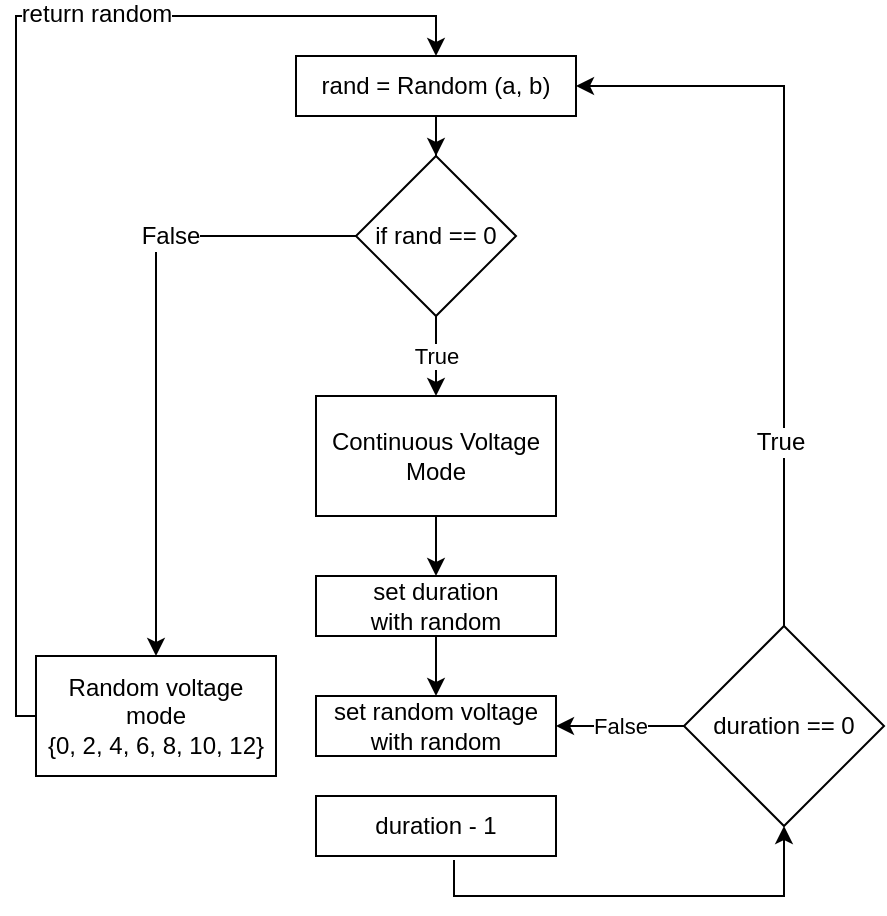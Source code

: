 <mxfile version="12.9.4" type="device"><diagram id="BQFz3fIcR3mw63ZPXOnQ" name="Page-1"><mxGraphModel dx="625" dy="933" grid="1" gridSize="10" guides="1" tooltips="1" connect="1" arrows="1" fold="1" page="1" pageScale="1" pageWidth="827" pageHeight="1169" math="0" shadow="0"><root><mxCell id="0"/><mxCell id="1" parent="0"/><mxCell id="GEE-dooZx-meNOiNacWD-40" style="edgeStyle=orthogonalEdgeStyle;rounded=0;orthogonalLoop=1;jettySize=auto;html=1;entryX=0.5;entryY=0;entryDx=0;entryDy=0;" edge="1" parent="1" source="GEE-dooZx-meNOiNacWD-1" target="GEE-dooZx-meNOiNacWD-35"><mxGeometry relative="1" as="geometry"/></mxCell><mxCell id="GEE-dooZx-meNOiNacWD-1" value="rand = Random (a, b)" style="rounded=0;whiteSpace=wrap;html=1;" vertex="1" parent="1"><mxGeometry x="220" y="190" width="140" height="30" as="geometry"/></mxCell><mxCell id="GEE-dooZx-meNOiNacWD-9" style="edgeStyle=orthogonalEdgeStyle;rounded=0;orthogonalLoop=1;jettySize=auto;html=1;entryX=0.5;entryY=0;entryDx=0;entryDy=0;" edge="1" parent="1" source="GEE-dooZx-meNOiNacWD-3" target="GEE-dooZx-meNOiNacWD-1"><mxGeometry relative="1" as="geometry"><Array as="points"><mxPoint x="80" y="520"/><mxPoint x="80" y="170"/><mxPoint x="290" y="170"/></Array></mxGeometry></mxCell><mxCell id="GEE-dooZx-meNOiNacWD-12" value="return random" style="text;html=1;align=center;verticalAlign=middle;resizable=0;points=[];labelBackgroundColor=#ffffff;" vertex="1" connectable="0" parent="GEE-dooZx-meNOiNacWD-9"><mxGeometry x="-0.465" relative="1" as="geometry"><mxPoint x="40" y="-203" as="offset"/></mxGeometry></mxCell><mxCell id="GEE-dooZx-meNOiNacWD-3" value="Random voltage mode&lt;br&gt;{0, 2, 4, 6, 8, 10, 12}" style="rounded=0;whiteSpace=wrap;html=1;" vertex="1" parent="1"><mxGeometry x="90" y="490" width="120" height="60" as="geometry"/></mxCell><mxCell id="GEE-dooZx-meNOiNacWD-13" style="edgeStyle=orthogonalEdgeStyle;rounded=0;orthogonalLoop=1;jettySize=auto;html=1;entryX=0.5;entryY=0;entryDx=0;entryDy=0;" edge="1" parent="1" source="GEE-dooZx-meNOiNacWD-4" target="GEE-dooZx-meNOiNacWD-14"><mxGeometry relative="1" as="geometry"><mxPoint x="380" y="430" as="targetPoint"/></mxGeometry></mxCell><mxCell id="GEE-dooZx-meNOiNacWD-4" value="Continuous Voltage Mode" style="rounded=0;whiteSpace=wrap;html=1;" vertex="1" parent="1"><mxGeometry x="230" y="360" width="120" height="60" as="geometry"/></mxCell><mxCell id="GEE-dooZx-meNOiNacWD-18" style="edgeStyle=orthogonalEdgeStyle;rounded=0;orthogonalLoop=1;jettySize=auto;html=1;" edge="1" parent="1" source="GEE-dooZx-meNOiNacWD-14" target="GEE-dooZx-meNOiNacWD-15"><mxGeometry relative="1" as="geometry"/></mxCell><mxCell id="GEE-dooZx-meNOiNacWD-14" value="set duration &lt;br&gt;with random" style="rounded=0;whiteSpace=wrap;html=1;" vertex="1" parent="1"><mxGeometry x="230" y="450" width="120" height="30" as="geometry"/></mxCell><mxCell id="GEE-dooZx-meNOiNacWD-15" value="set random voltage with random" style="rounded=0;whiteSpace=wrap;html=1;" vertex="1" parent="1"><mxGeometry x="230" y="510" width="120" height="30" as="geometry"/></mxCell><mxCell id="GEE-dooZx-meNOiNacWD-27" style="edgeStyle=orthogonalEdgeStyle;rounded=0;orthogonalLoop=1;jettySize=auto;html=1;entryX=0.5;entryY=1;entryDx=0;entryDy=0;exitX=0.575;exitY=1.067;exitDx=0;exitDy=0;exitPerimeter=0;" edge="1" parent="1" source="GEE-dooZx-meNOiNacWD-20" target="GEE-dooZx-meNOiNacWD-26"><mxGeometry relative="1" as="geometry"><Array as="points"><mxPoint x="299" y="610"/><mxPoint x="464" y="610"/></Array></mxGeometry></mxCell><mxCell id="GEE-dooZx-meNOiNacWD-20" value="duration - 1" style="rounded=0;whiteSpace=wrap;html=1;" vertex="1" parent="1"><mxGeometry x="230" y="560" width="120" height="30" as="geometry"/></mxCell><mxCell id="GEE-dooZx-meNOiNacWD-29" style="edgeStyle=orthogonalEdgeStyle;rounded=0;orthogonalLoop=1;jettySize=auto;html=1;entryX=1;entryY=0.5;entryDx=0;entryDy=0;exitX=0.5;exitY=0;exitDx=0;exitDy=0;" edge="1" parent="1" source="GEE-dooZx-meNOiNacWD-26" target="GEE-dooZx-meNOiNacWD-1"><mxGeometry relative="1" as="geometry"><Array as="points"><mxPoint x="464" y="205"/></Array></mxGeometry></mxCell><mxCell id="GEE-dooZx-meNOiNacWD-30" value="True" style="text;html=1;align=center;verticalAlign=middle;resizable=0;points=[];labelBackgroundColor=#ffffff;" vertex="1" connectable="0" parent="GEE-dooZx-meNOiNacWD-29"><mxGeometry x="-0.504" y="2" relative="1" as="geometry"><mxPoint y="1" as="offset"/></mxGeometry></mxCell><mxCell id="GEE-dooZx-meNOiNacWD-36" value="False" style="edgeStyle=orthogonalEdgeStyle;rounded=0;orthogonalLoop=1;jettySize=auto;html=1;entryX=1;entryY=0.5;entryDx=0;entryDy=0;" edge="1" parent="1" source="GEE-dooZx-meNOiNacWD-26" target="GEE-dooZx-meNOiNacWD-15"><mxGeometry relative="1" as="geometry"/></mxCell><mxCell id="GEE-dooZx-meNOiNacWD-26" value="duration == 0" style="rhombus;whiteSpace=wrap;html=1;" vertex="1" parent="1"><mxGeometry x="414" y="475" width="100" height="100" as="geometry"/></mxCell><mxCell id="GEE-dooZx-meNOiNacWD-37" value="True" style="edgeStyle=orthogonalEdgeStyle;rounded=0;orthogonalLoop=1;jettySize=auto;html=1;entryX=0.5;entryY=0;entryDx=0;entryDy=0;" edge="1" parent="1" source="GEE-dooZx-meNOiNacWD-35" target="GEE-dooZx-meNOiNacWD-4"><mxGeometry relative="1" as="geometry"/></mxCell><mxCell id="GEE-dooZx-meNOiNacWD-38" style="edgeStyle=orthogonalEdgeStyle;rounded=0;orthogonalLoop=1;jettySize=auto;html=1;exitX=0;exitY=0.5;exitDx=0;exitDy=0;" edge="1" parent="1" source="GEE-dooZx-meNOiNacWD-35" target="GEE-dooZx-meNOiNacWD-3"><mxGeometry relative="1" as="geometry"/></mxCell><mxCell id="GEE-dooZx-meNOiNacWD-39" value="False" style="text;html=1;align=center;verticalAlign=middle;resizable=0;points=[];labelBackgroundColor=#ffffff;" vertex="1" connectable="0" parent="GEE-dooZx-meNOiNacWD-38"><mxGeometry x="-0.4" relative="1" as="geometry"><mxPoint as="offset"/></mxGeometry></mxCell><mxCell id="GEE-dooZx-meNOiNacWD-35" value="if rand == 0" style="rhombus;whiteSpace=wrap;html=1;" vertex="1" parent="1"><mxGeometry x="250" y="240" width="80" height="80" as="geometry"/></mxCell></root></mxGraphModel></diagram></mxfile>